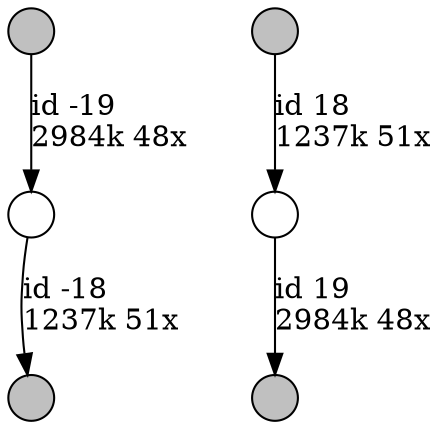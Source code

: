 digraph {
nodesep = 0.5;
node [shape = circle, label = "", height = 0.3];
"0" [style = "filled", fillcolor = "grey"];
"1" [style = "filled", fillcolor = "grey"];
"2" [style = "filled", fillcolor = "grey"];
"3" [style = "filled", fillcolor = "grey"];
"1" -> "4" [label = "id 18\l1237k 51x", color = "black"] ;
"2" -> "5" [label = "id -19\l2984k 48x", color = "black"] ;
"5" -> "0" [label = "id -18\l1237k 51x", color = "black"] ;
"4" -> "3" [label = "id 19\l2984k 48x", color = "black"] ;
}
